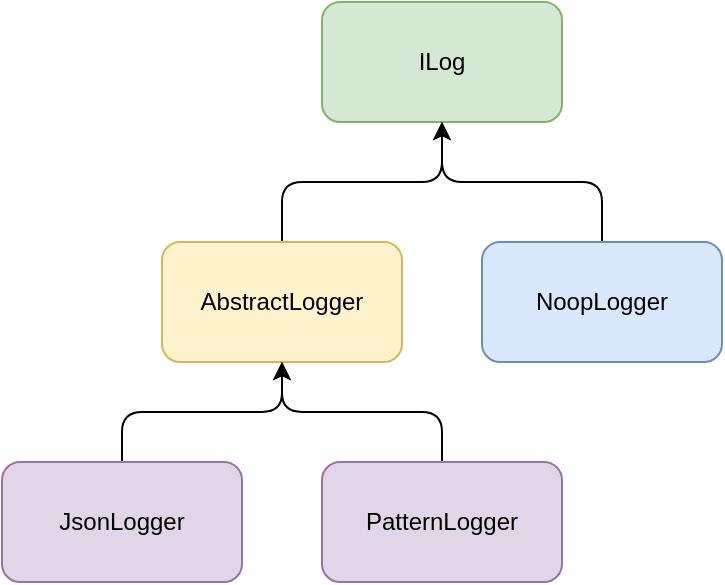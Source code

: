 <mxfile version="15.8.2" type="github">
  <diagram id="9-saAeb7xWANyOwGtFRS" name="Page-1">
    <mxGraphModel dx="946" dy="557" grid="0" gridSize="10" guides="1" tooltips="1" connect="1" arrows="1" fold="1" page="1" pageScale="1" pageWidth="827" pageHeight="1169" background="none" math="0" shadow="0">
      <root>
        <mxCell id="0" />
        <mxCell id="1" parent="0" />
        <mxCell id="Mlmq7oAwcPnT35SkFFPv-1" value="ILog" style="whiteSpace=wrap;html=1;fillColor=#d5e8d4;strokeColor=#82b366;rounded=1;" vertex="1" parent="1">
          <mxGeometry x="348" y="112" width="120" height="60" as="geometry" />
        </mxCell>
        <mxCell id="Mlmq7oAwcPnT35SkFFPv-4" style="edgeStyle=orthogonalEdgeStyle;orthogonalLoop=1;jettySize=auto;html=1;exitX=0.5;exitY=0;exitDx=0;exitDy=0;entryX=0.5;entryY=1;entryDx=0;entryDy=0;" edge="1" parent="1" source="Mlmq7oAwcPnT35SkFFPv-3" target="Mlmq7oAwcPnT35SkFFPv-1">
          <mxGeometry relative="1" as="geometry" />
        </mxCell>
        <mxCell id="Mlmq7oAwcPnT35SkFFPv-3" value="AbstractLogger" style="whiteSpace=wrap;html=1;fillColor=#fff2cc;strokeColor=#d6b656;rounded=1;" vertex="1" parent="1">
          <mxGeometry x="268" y="232" width="120" height="60" as="geometry" />
        </mxCell>
        <mxCell id="Mlmq7oAwcPnT35SkFFPv-9" style="edgeStyle=orthogonalEdgeStyle;orthogonalLoop=1;jettySize=auto;html=1;exitX=0.5;exitY=0;exitDx=0;exitDy=0;entryX=0.5;entryY=1;entryDx=0;entryDy=0;" edge="1" parent="1" source="Mlmq7oAwcPnT35SkFFPv-5" target="Mlmq7oAwcPnT35SkFFPv-3">
          <mxGeometry relative="1" as="geometry" />
        </mxCell>
        <mxCell id="Mlmq7oAwcPnT35SkFFPv-5" value="JsonLogger" style="whiteSpace=wrap;html=1;fillColor=#e1d5e7;strokeColor=#9673a6;rounded=1;" vertex="1" parent="1">
          <mxGeometry x="188" y="342" width="120" height="60" as="geometry" />
        </mxCell>
        <mxCell id="Mlmq7oAwcPnT35SkFFPv-10" style="edgeStyle=orthogonalEdgeStyle;orthogonalLoop=1;jettySize=auto;html=1;exitX=0.5;exitY=0;exitDx=0;exitDy=0;entryX=0.5;entryY=1;entryDx=0;entryDy=0;" edge="1" parent="1" source="Mlmq7oAwcPnT35SkFFPv-6" target="Mlmq7oAwcPnT35SkFFPv-3">
          <mxGeometry relative="1" as="geometry" />
        </mxCell>
        <mxCell id="Mlmq7oAwcPnT35SkFFPv-6" value="PatternLogger" style="whiteSpace=wrap;html=1;fillColor=#e1d5e7;strokeColor=#9673a6;rounded=1;" vertex="1" parent="1">
          <mxGeometry x="348" y="342" width="120" height="60" as="geometry" />
        </mxCell>
        <mxCell id="Mlmq7oAwcPnT35SkFFPv-8" style="edgeStyle=orthogonalEdgeStyle;orthogonalLoop=1;jettySize=auto;html=1;exitX=0.5;exitY=0;exitDx=0;exitDy=0;entryX=0.5;entryY=1;entryDx=0;entryDy=0;" edge="1" parent="1" source="Mlmq7oAwcPnT35SkFFPv-7" target="Mlmq7oAwcPnT35SkFFPv-1">
          <mxGeometry relative="1" as="geometry" />
        </mxCell>
        <mxCell id="Mlmq7oAwcPnT35SkFFPv-7" value="NoopLogger" style="whiteSpace=wrap;html=1;fillColor=#dae8fc;strokeColor=#6c8ebf;rounded=1;" vertex="1" parent="1">
          <mxGeometry x="428" y="232" width="120" height="60" as="geometry" />
        </mxCell>
      </root>
    </mxGraphModel>
  </diagram>
</mxfile>
